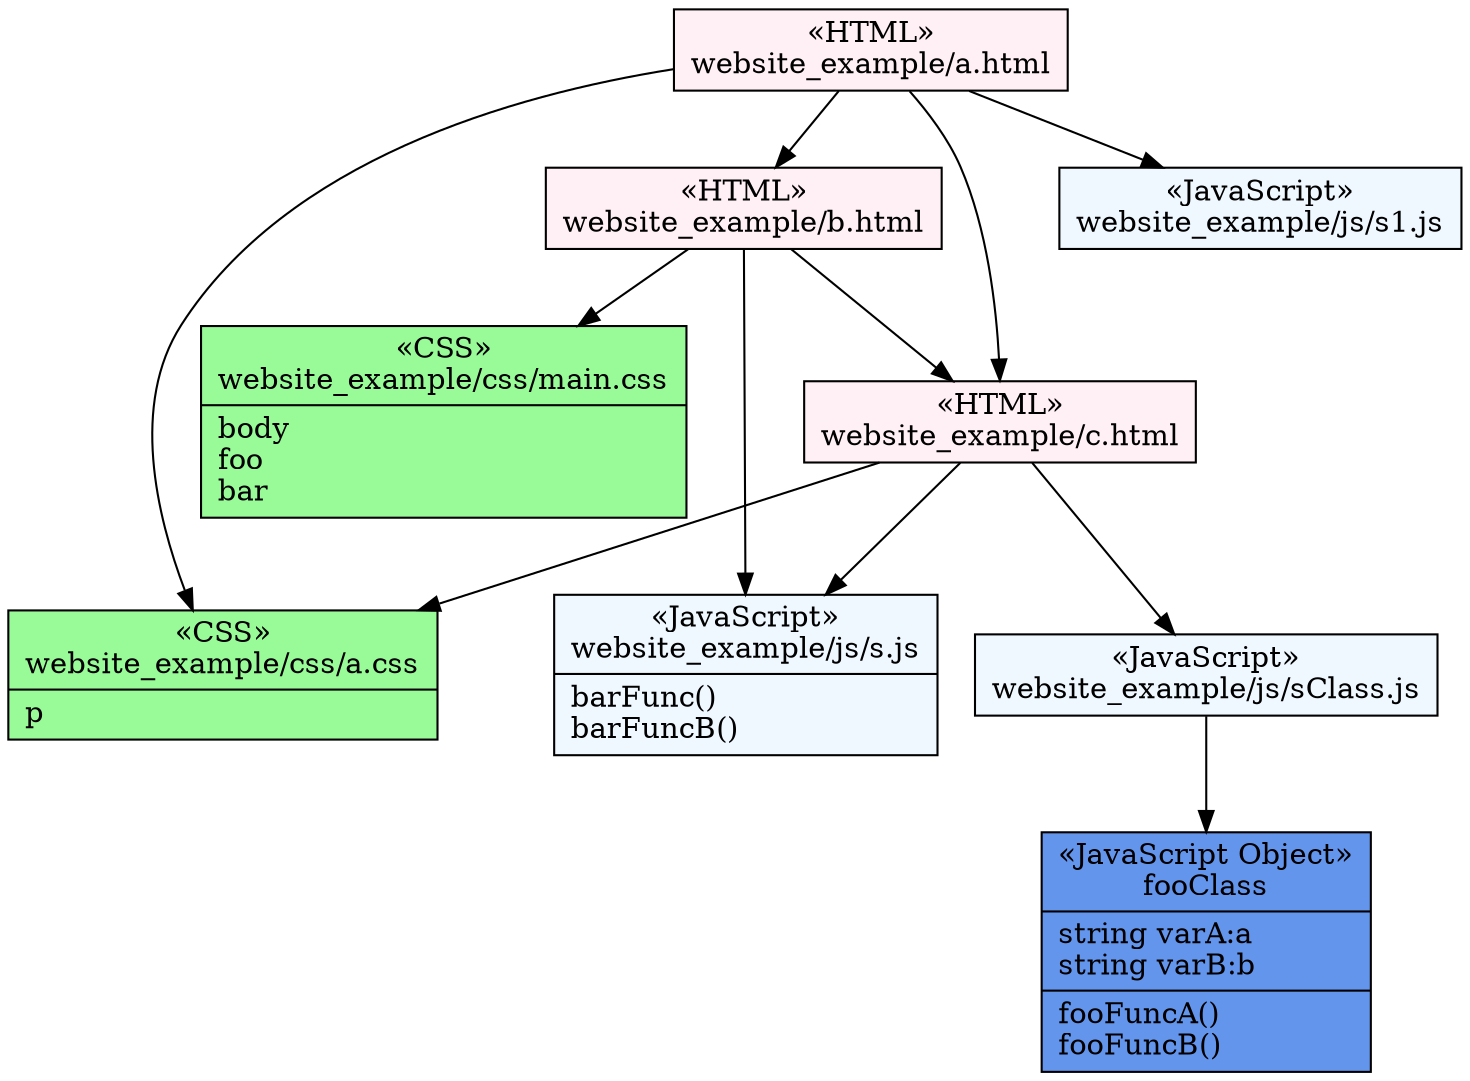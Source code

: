 digraph G {
	graph [splines=true];
	node [label="\N"];
	graph [bb="0,0,654,598"];
	n1 [label="{&laquo;CSS»\nwebsite_example/css/main.css|body\lfoo\lbar\l}", shape=record, style=filled, fillcolor=palegreen, pos="93.945,161.78", rects="0.4452,169.28,187.45,207.28 0.4452,116.28,187.45,169.28", width="2.5903", height="1.2778"];
	n2 [label="{&laquo;CSS»\nwebsite_example/css/a.css|p\l}", shape=record, style=filled, fillcolor=palegreen, pos="395.52,567.39", rects="312.02,559.89,479.02,597.89 312.02,536.89,479.02,559.89", width="2.3125", height="0.86111"];
	n0 [label="{&laquo;HTML»\nwebsite_example/b.html}", shape=record, style=filled, fillcolor=lavenderblush, pos="346.36,188.4", rects="270.86,169.4,421.86,207.4", width="2.0903", height="0.54167"];
	n4 [label="{&laquo;HTML»\nwebsite_example/a.html}", shape=record, style=filled, fillcolor=lavenderblush, pos="445.19,380.47", rects="370.69,361.47,519.69,399.47", width="2.0625", height="0.54167"];
	n3 [label="{&laquo;HTML»\nwebsite_example/c.html}", shape=record, style=filled, fillcolor=lavenderblush, pos="455.29,333.39", rects="380.29,314.39,530.29,352.39", width="2.0833", height="0.54167"];
	n5 [label="{&laquo;JavaScript»\nwebsite_example/js/s1.js}", shape=record, style=filled, fillcolor=aliceblue, pos="475.44,435.14", rects="398.44,416.14,552.44,454.14", width="2.1389", height="0.54167"];
	n6 [label="{&laquo;JavaScript»\nwebsite_example/js/s.js|barFunc()\lbarFuncB()\l}", shape=record, style=filled, fillcolor=aliceblue, pos="580.08,168.92", rects="506.58,168.92,653.58,206.92 506.58,130.92,653.58,168.92", width="2.0347", height="1.0694"];
	n7 [label="{&laquo;JavaScript»\nwebsite_example/js/sClass.js}", shape=record, style=filled, fillcolor=aliceblue, pos="467.02,281.27", rects="378.02,262.27,556.02,300.27", width="2.4722", height="0.54167"];
	n8 [label="{&laquo;JavaScript Object»\nfooClass|string varA:a\lstring varB:b\l|fooFuncA()\lfooFuncB()\l}", shape=record, style=filled, fillcolor=CornflowerBlue, pos="471.66,57.537", rects="406.16,76.537,537.16,114.54 406.16,38.537,537.16,76.537 406.16,0.53695,537.16,38.537", width="1.8125", height="1.5972"];
	n0 -> n3 [pos="e,387.44,314.2 345.9,207.6 346.34,232.7 350.84,276.6 374.82,303.47 376.2,305.02 377.66,306.48 379.2,307.87"];
	n4 -> n0 [pos="e,344.22,207.46 382.99,361.42 380.86,359.64 378.88,357.71 377.09,355.59 344.16,316.6 341.7,253.99 343.56,217.47"];
	n4 -> n3 [pos="e,451.15,352.68 449.3,361.32 449.32,361.23 449.34,361.14 449.35,361.05"];
	n0 -> n1 [pos="e,187.5,171.65 270.62,180.41 247.65,177.99 222.01,175.29 197.53,172.71"];
	n4 -> n2 [pos="e,387.31,536.86 406.42,399.63 401.95,403.43 398,407.85 395.24,412.94 376.31,447.82 379.36,493.98 385.3,526.73"];
	n3 -> n2 [pos="e,378.88,536.58 380.22,346.59 375.37,349.75 371.02,353.59 367.49,358.27 330.47,407.23 353.93,481.7 374.55,527.31"];
	n0 -> n6 [pos="e,506.37,175.06 421.92,182.1 445.6,180.13 471.89,177.93 496.13,175.91"];
	n4 -> n5 [pos="e,464.81,415.94 455.77,399.59 457.1,401.99 458.48,404.48 459.86,406.98"];
	n3 -> n6 [pos="e,584.45,207.14 530.37,323.05 541.3,318.57 551.46,312.28 559.22,303.47 579.68,280.25 584.67,245.59 584.66,217.26"];
	n3 -> n7 [pos="e,462.72,300.38 459.59,314.28 459.88,313.01 460.17,311.71 460.46,310.4"];
	n7 -> n8 [pos="e,470.48,114.57 467.42,262.2 468.04,232.07 469.28,172.04 470.26,124.75"];
}
